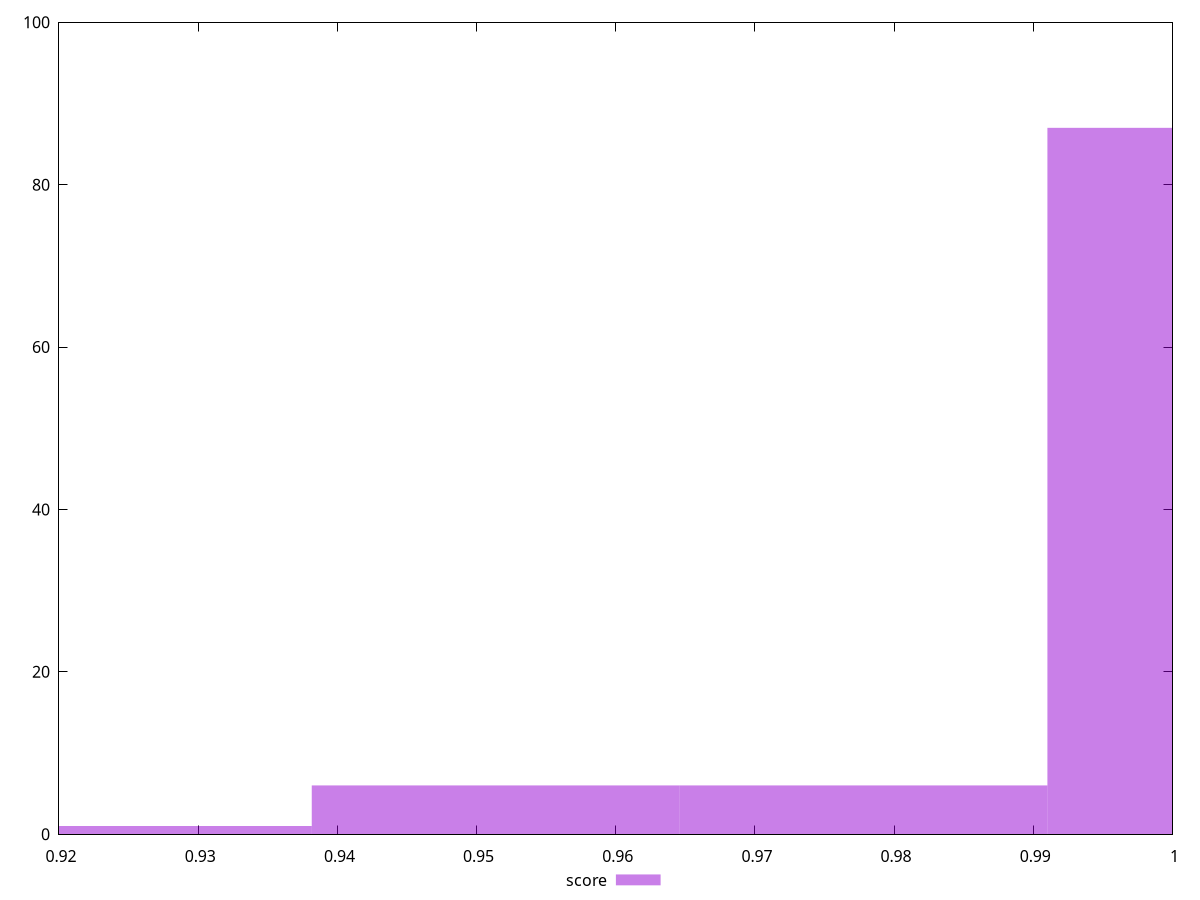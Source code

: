 reset

$score <<EOF
0.9249457464566413 1
1.0042268104386392 87
0.9513727677839738 6
0.9777997891113065 6
EOF

set key outside below
set boxwidth 0.026427021327332607
set xrange [0.92:1]
set yrange [0:100]
set trange [0:100]
set style fill transparent solid 0.5 noborder
set terminal svg size 640, 490 enhanced background rgb 'white'
set output "reports/report_00031_2021-02-24T23-18-18.084Z/unminified-javascript/samples/card/score/histogram.svg"

plot $score title "score" with boxes

reset
